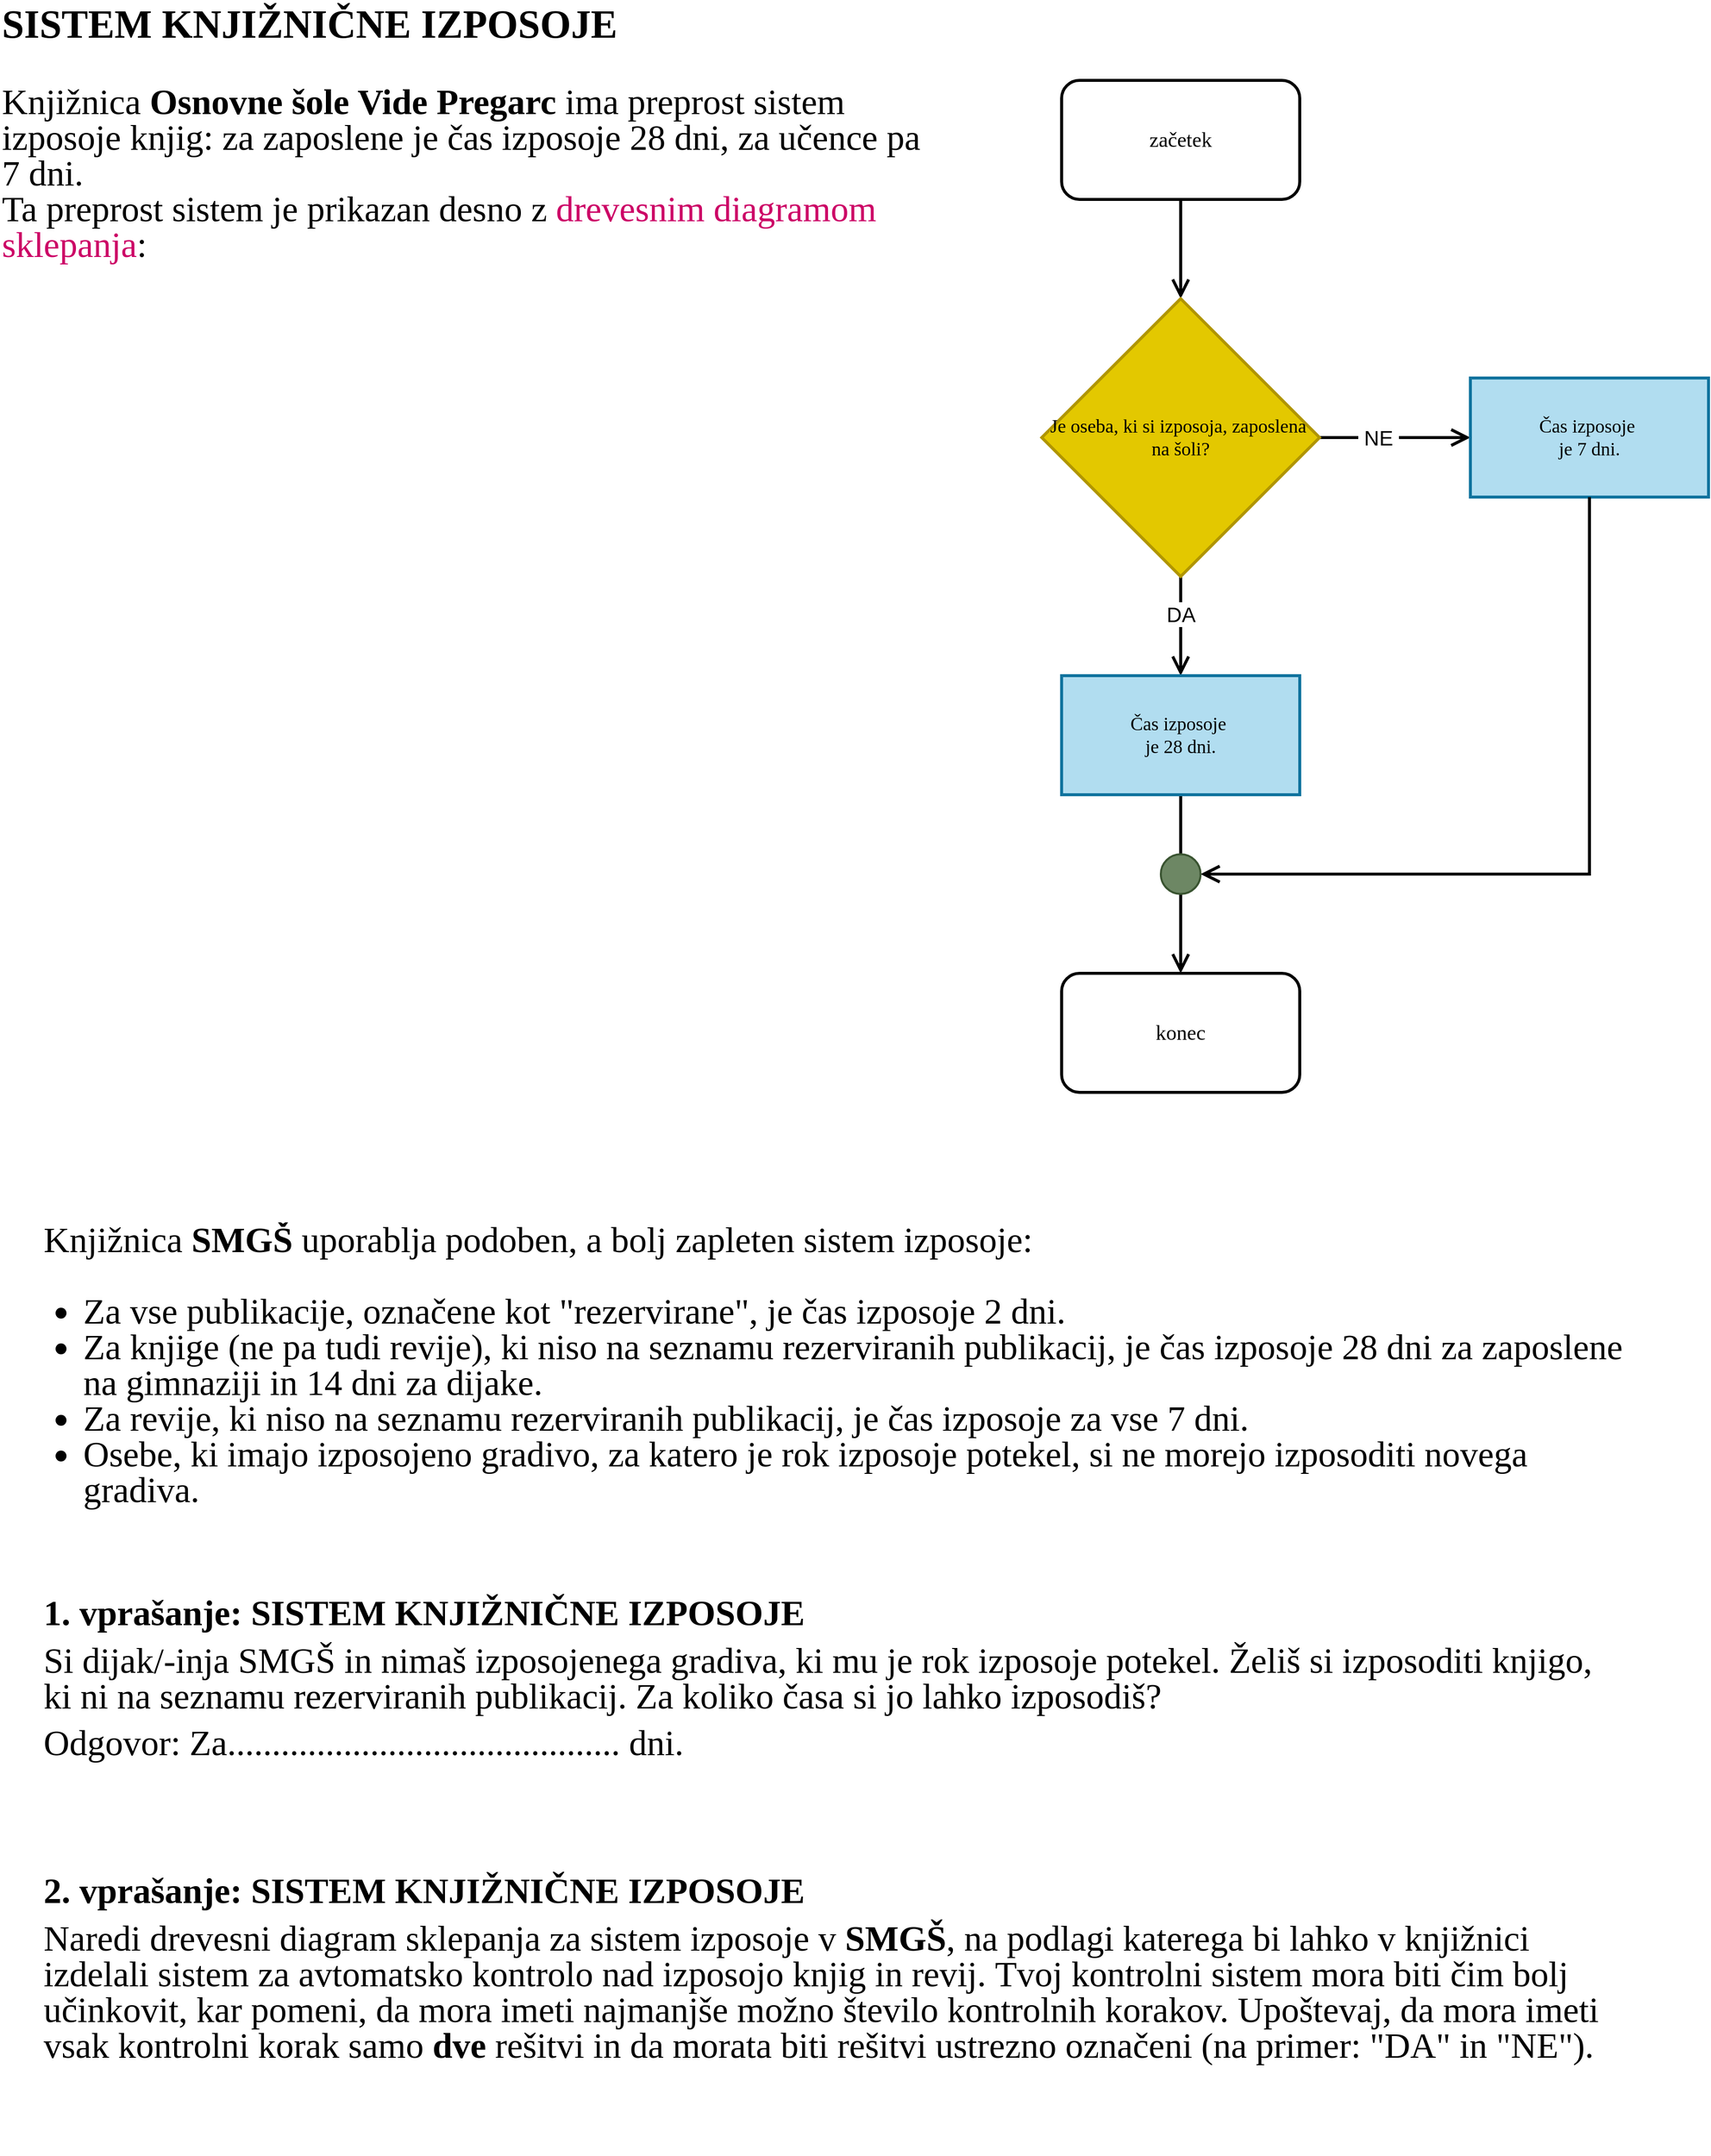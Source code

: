 <mxfile version="28.1.1">
  <diagram name="Page-1" id="3vfyKCS-lD6p9P20eH_8">
    <mxGraphModel dx="1928" dy="1473" grid="1" gridSize="10" guides="1" tooltips="1" connect="1" arrows="1" fold="1" page="1" pageScale="1" pageWidth="1920" pageHeight="1200" math="0" shadow="0">
      <root>
        <mxCell id="0" />
        <mxCell id="1" parent="0" />
        <mxCell id="4JSb5kasIs6f26XYG4gC-15" value="" style="group;fontSize=17;fontFamily=Space Mono;fontSource=https%3A%2F%2Ffonts.googleapis.com%2Fcss%3Ffamily%3DSpace%2BMono;" parent="1" vertex="1" connectable="0">
          <mxGeometry x="1140" y="142" width="672" height="1020" as="geometry" />
        </mxCell>
        <mxCell id="4JSb5kasIs6f26XYG4gC-2" style="edgeStyle=orthogonalEdgeStyle;rounded=0;orthogonalLoop=1;jettySize=auto;html=1;entryX=0.5;entryY=0;entryDx=0;entryDy=0;strokeWidth=3;endArrow=open;endFill=0;endSize=13;" parent="4JSb5kasIs6f26XYG4gC-15" source="0DG_mYwxClTH-fYbRJ0F-1" target="4JSb5kasIs6f26XYG4gC-1" edge="1">
          <mxGeometry relative="1" as="geometry" />
        </mxCell>
        <mxCell id="0DG_mYwxClTH-fYbRJ0F-1" value="&lt;font face=&quot;Space Mono&quot;&gt;začetek&lt;/font&gt;" style="rounded=1;whiteSpace=wrap;html=1;strokeWidth=3;fontSize=21;" parent="4JSb5kasIs6f26XYG4gC-15" vertex="1">
          <mxGeometry x="20" width="240" height="120" as="geometry" />
        </mxCell>
        <mxCell id="4JSb5kasIs6f26XYG4gC-4" style="edgeStyle=orthogonalEdgeStyle;rounded=0;orthogonalLoop=1;jettySize=auto;html=1;entryX=0.5;entryY=0;entryDx=0;entryDy=0;strokeWidth=3;endArrow=open;endFill=0;endSize=13;strokeColor=default;align=center;verticalAlign=middle;fontFamily=Helvetica;fontSize=11;fontColor=default;labelBackgroundColor=default;" parent="4JSb5kasIs6f26XYG4gC-15" source="4JSb5kasIs6f26XYG4gC-1" target="4JSb5kasIs6f26XYG4gC-3" edge="1">
          <mxGeometry relative="1" as="geometry" />
        </mxCell>
        <mxCell id="4JSb5kasIs6f26XYG4gC-13" value="DA" style="edgeLabel;html=1;align=center;verticalAlign=middle;resizable=0;points=[];fontFamily=Helvetica;fontSize=21;rounded=0;strokeColor=default;strokeWidth=3;fontColor=default;labelBackgroundColor=default;" parent="4JSb5kasIs6f26XYG4gC-4" vertex="1" connectable="0">
          <mxGeometry x="-0.288" y="1" relative="1" as="geometry">
            <mxPoint x="-1" y="2" as="offset" />
          </mxGeometry>
        </mxCell>
        <mxCell id="4JSb5kasIs6f26XYG4gC-6" style="edgeStyle=orthogonalEdgeStyle;rounded=0;orthogonalLoop=1;jettySize=auto;html=1;entryX=0;entryY=0.5;entryDx=0;entryDy=0;strokeWidth=3;endArrow=open;endFill=0;endSize=13;strokeColor=default;align=center;verticalAlign=middle;fontFamily=Helvetica;fontSize=11;fontColor=default;labelBackgroundColor=default;" parent="4JSb5kasIs6f26XYG4gC-15" source="4JSb5kasIs6f26XYG4gC-1" target="4JSb5kasIs6f26XYG4gC-5" edge="1">
          <mxGeometry relative="1" as="geometry" />
        </mxCell>
        <mxCell id="4JSb5kasIs6f26XYG4gC-14" value="&amp;nbsp;NE&amp;nbsp;" style="edgeLabel;html=1;align=center;verticalAlign=middle;resizable=0;points=[];fontFamily=Helvetica;fontSize=21;rounded=0;strokeColor=default;strokeWidth=3;fontColor=default;labelBackgroundColor=default;fillColor=none;gradientColor=none;" parent="4JSb5kasIs6f26XYG4gC-6" vertex="1" connectable="0">
          <mxGeometry x="-0.228" relative="1" as="geometry">
            <mxPoint as="offset" />
          </mxGeometry>
        </mxCell>
        <mxCell id="4JSb5kasIs6f26XYG4gC-1" value="Je oseba, ki si izposoja, zaposlena&amp;nbsp;&lt;div&gt;na šoli?&lt;/div&gt;" style="rhombus;whiteSpace=wrap;html=1;strokeWidth=3;fontFamily=Space Mono;fontSource=https%3A%2F%2Ffonts.googleapis.com%2Fcss%3Ffamily%3DSpace%2BMono;fontSize=19;fillColor=#e3c800;fontColor=#000000;strokeColor=#B09500;" parent="4JSb5kasIs6f26XYG4gC-15" vertex="1">
          <mxGeometry y="220" width="280" height="280" as="geometry" />
        </mxCell>
        <mxCell id="4JSb5kasIs6f26XYG4gC-8" style="edgeStyle=orthogonalEdgeStyle;rounded=0;orthogonalLoop=1;jettySize=auto;html=1;entryX=0.5;entryY=0;entryDx=0;entryDy=0;strokeColor=default;strokeWidth=3;align=center;verticalAlign=middle;fontFamily=Helvetica;fontSize=11;fontColor=default;labelBackgroundColor=default;endArrow=open;endFill=0;endSize=13;exitX=0.5;exitY=1;exitDx=0;exitDy=0;" parent="4JSb5kasIs6f26XYG4gC-15" source="4JSb5kasIs6f26XYG4gC-3" target="4JSb5kasIs6f26XYG4gC-7" edge="1">
          <mxGeometry relative="1" as="geometry" />
        </mxCell>
        <mxCell id="4JSb5kasIs6f26XYG4gC-3" value="Čas izposoje&amp;nbsp;&lt;div&gt;je 28 dni.&lt;/div&gt;" style="rounded=0;whiteSpace=wrap;html=1;strokeWidth=3;fontFamily=Space Mono;fontSource=https%3A%2F%2Ffonts.googleapis.com%2Fcss%3Ffamily%3DSpace%2BMono;fontSize=19;fillColor=#b1ddf0;strokeColor=#10739e;" parent="4JSb5kasIs6f26XYG4gC-15" vertex="1">
          <mxGeometry x="20" y="600" width="240" height="120" as="geometry" />
        </mxCell>
        <mxCell id="4JSb5kasIs6f26XYG4gC-5" value="Čas izposoje&amp;nbsp;&lt;div&gt;je 7 dni.&lt;/div&gt;" style="rounded=0;whiteSpace=wrap;html=1;strokeWidth=3;fontFamily=Space Mono;fontSource=https%3A%2F%2Ffonts.googleapis.com%2Fcss%3Ffamily%3DSpace%2BMono;fontSize=19;fillColor=#b1ddf0;strokeColor=#10739e;" parent="4JSb5kasIs6f26XYG4gC-15" vertex="1">
          <mxGeometry x="432" y="300" width="240" height="120" as="geometry" />
        </mxCell>
        <mxCell id="4JSb5kasIs6f26XYG4gC-7" value="&lt;font face=&quot;Space Mono&quot;&gt;konec&lt;/font&gt;" style="rounded=1;whiteSpace=wrap;html=1;strokeWidth=3;fontSize=21;" parent="4JSb5kasIs6f26XYG4gC-15" vertex="1">
          <mxGeometry x="20" y="900" width="240" height="120" as="geometry" />
        </mxCell>
        <mxCell id="4JSb5kasIs6f26XYG4gC-10" value="" style="endArrow=open;html=1;rounded=0;exitX=0.5;exitY=1;exitDx=0;exitDy=0;strokeColor=default;strokeWidth=3;align=center;verticalAlign=middle;fontFamily=Helvetica;fontSize=11;fontColor=default;labelBackgroundColor=default;endFill=0;endSize=13;entryX=1;entryY=0.5;entryDx=0;entryDy=0;flowAnimation=0;jumpStyle=none;" parent="4JSb5kasIs6f26XYG4gC-15" source="4JSb5kasIs6f26XYG4gC-5" target="4JSb5kasIs6f26XYG4gC-11" edge="1">
          <mxGeometry width="50" height="50" relative="1" as="geometry">
            <mxPoint x="252" y="740" as="sourcePoint" />
            <mxPoint x="172" y="780" as="targetPoint" />
            <Array as="points">
              <mxPoint x="552" y="800" />
            </Array>
          </mxGeometry>
        </mxCell>
        <mxCell id="4JSb5kasIs6f26XYG4gC-11" value="" style="ellipse;whiteSpace=wrap;html=1;aspect=fixed;strokeWidth=2;fillColor=#6d8764;fontColor=#ffffff;strokeColor=#3A5431;" parent="4JSb5kasIs6f26XYG4gC-15" vertex="1">
          <mxGeometry x="120" y="780" width="40" height="40" as="geometry" />
        </mxCell>
        <mxCell id="4JSb5kasIs6f26XYG4gC-16" value="SISTEM KNJIŽNIČNE IZPOSOJE" style="text;html=1;align=left;verticalAlign=middle;whiteSpace=wrap;rounded=0;fontFamily=Rubik;fontSource=https%3A%2F%2Ffonts.googleapis.com%2Fcss%3Ffamily%3DRubik;fontSize=40;fontStyle=1" parent="1" vertex="1">
          <mxGeometry x="90" y="70" width="860" height="30" as="geometry" />
        </mxCell>
        <mxCell id="4JSb5kasIs6f26XYG4gC-17" value="&lt;h1 style=&quot;margin-top: 0px; line-height: 100%;&quot;&gt;&lt;p style=&quot;margin: 0px; font-style: normal; font-variant-caps: normal; font-weight: normal; font-width: normal; font-size-adjust: none; font-kerning: auto; font-variant-alternates: normal; font-variant-ligatures: normal; font-variant-numeric: normal; font-variant-east-asian: normal; font-variant-position: normal; font-feature-settings: normal; font-optical-sizing: auto; font-variation-settings: normal;&quot;&gt;&lt;font style=&quot;line-height: 100%;&quot; face=&quot;Rubik&quot;&gt;Knjižnica &lt;b&gt;Osnovne šole Vide Pregarc&amp;nbsp;&lt;/b&gt;ima preprost sistem izposoje knjig: za zaposlene je čas izposoje 28 dni, za učence pa 7 dni.&amp;nbsp;&lt;/font&gt;&lt;/p&gt;&lt;p style=&quot;margin: 0px; font-style: normal; font-variant-caps: normal; font-weight: normal; font-width: normal; font-size-adjust: none; font-kerning: auto; font-variant-alternates: normal; font-variant-ligatures: normal; font-variant-numeric: normal; font-variant-east-asian: normal; font-variant-position: normal; font-feature-settings: normal; font-optical-sizing: auto; font-variation-settings: normal;&quot;&gt;&lt;font style=&quot;line-height: 100%;&quot; face=&quot;Rubik&quot;&gt;Ta preprost sistem je prikazan desno z &lt;span style=&quot;color: rgb(204, 0, 102);&quot;&gt;drevesnim diagramom sklepanja&lt;/span&gt;:&amp;nbsp;&lt;/font&gt;&lt;/p&gt;&lt;/h1&gt;" style="text;html=1;whiteSpace=wrap;overflow=hidden;rounded=0;flipV=1;fontSize=18;" parent="1" vertex="1">
          <mxGeometry x="90" y="139" width="930" height="220" as="geometry" />
        </mxCell>
        <mxCell id="5IMB9TRbHSOfjiEPJzhD-1" value="&lt;h1 style=&quot;margin-top: 0px; line-height: 100%;&quot;&gt;&lt;p style=&quot;margin: 0px 0px 11px; font-style: normal; font-variant-caps: normal; font-width: normal; font-size-adjust: none; font-kerning: auto; font-variant-alternates: normal; font-variant-ligatures: normal; font-variant-numeric: normal; font-variant-east-asian: normal; font-variant-position: normal; font-feature-settings: normal; font-optical-sizing: auto; font-variation-settings: normal;&quot;&gt;&lt;font style=&quot;font-weight: normal; line-height: 100%;&quot;&gt;Knjižnica &lt;/font&gt;&lt;font style=&quot;line-height: 100%;&quot;&gt;SMGŠ&lt;/font&gt;&lt;font style=&quot;font-weight: normal; line-height: 100%;&quot;&gt;&amp;nbsp;uporablja podoben, a bolj zapleten sistem izposoje:&amp;nbsp;&lt;/font&gt;&lt;/p&gt;&lt;p style=&quot;margin: 0px 0px 11px; font-style: normal; font-variant-caps: normal; font-width: normal; line-height: normal; font-size-adjust: none; font-kerning: auto; font-variant-alternates: normal; font-variant-ligatures: normal; font-variant-numeric: normal; font-variant-east-asian: normal; font-variant-position: normal; font-feature-settings: normal; font-optical-sizing: auto; font-variation-settings: normal;&quot;&gt;&lt;/p&gt;&lt;ul&gt;&lt;li&gt;&lt;span style=&quot;font-weight: normal;&quot;&gt;&lt;span style=&quot;text-indent: -18px;&quot;&gt;Za vse publikacije, označene kot &quot;rezervirane&quot;, je čas izposoje 2 dni.&amp;nbsp;&lt;/span&gt;&lt;/span&gt;&lt;/li&gt;&lt;li&gt;&lt;span style=&quot;font-weight: normal; text-indent: -18px;&quot;&gt;Za knjige (ne pa tudi revije), ki &lt;/span&gt;&lt;span style=&quot;font-weight: normal; text-indent: -18px;&quot;&gt;niso &lt;/span&gt;&lt;span style=&quot;font-weight: normal; text-indent: -18px;&quot;&gt;na seznamu rezerviranih publikacij, je čas izposoje 28 dni za zaposlene na gimnaziji in 14 dni za dijake.&amp;nbsp;&lt;/span&gt;&lt;/li&gt;&lt;li&gt;&lt;span style=&quot;font-weight: normal; text-indent: -18px;&quot;&gt;Za revije, ki &lt;/span&gt;&lt;span style=&quot;font-weight: normal; text-indent: -18px;&quot;&gt;niso &lt;/span&gt;&lt;span style=&quot;font-weight: normal; text-indent: -18px;&quot;&gt;na seznamu rezerviranih publikacij, je čas izposoje za vse 7 dni.&amp;nbsp;&lt;/span&gt;&lt;/li&gt;&lt;li&gt;&lt;span style=&quot;text-indent: -18px; font-weight: normal;&quot;&gt;Osebe, ki imajo izposojeno gradivo, za katero je rok izposoje potekel, si ne morejo izposoditi novega gradiva.&amp;nbsp;&lt;/span&gt;&lt;/li&gt;&lt;/ul&gt;&lt;p&gt;&lt;/p&gt;&lt;div&gt;&lt;br&gt;&lt;/div&gt;&lt;/h1&gt;" style="text;html=1;whiteSpace=wrap;overflow=hidden;rounded=0;fontFamily=Rubik;fontSize=18;fontColor=default;fontSource=https%3A%2F%2Ffonts.googleapis.com%2Fcss%3Ffamily%3DRubik;spacing=2;flipV=1;verticalAlign=middle;" vertex="1" parent="1">
          <mxGeometry x="132" y="1290" width="1618" height="340" as="geometry" />
        </mxCell>
        <mxCell id="5IMB9TRbHSOfjiEPJzhD-2" value="&lt;h1 style=&quot;margin-top: 0px; line-height: 100%;&quot;&gt;&lt;p style=&quot;margin: 12px 0px; text-align: justify; font-style: normal; font-variant-caps: normal; font-width: normal; font-size-adjust: none; font-kerning: auto; font-variant-alternates: normal; font-variant-ligatures: normal; font-variant-numeric: normal; font-variant-east-asian: normal; font-variant-position: normal; font-feature-settings: normal; font-optical-sizing: auto; font-variation-settings: normal;&quot;&gt;&lt;font style=&quot;line-height: 100%;&quot; data-font-src=&quot;https://fonts.googleapis.com/css?family=Rubik&quot; face=&quot;Rubik&quot;&gt;1. vprašanje: SISTEM KNJIŽNIČNE IZPOSOJE &lt;span style=&quot;font-style: normal; font-variant-caps: normal; font-width: normal; font-size-adjust: none; font-kerning: auto; font-variant-alternates: normal; font-variant-ligatures: normal; font-variant-numeric: normal; font-variant-east-asian: normal; font-variant-position: normal; font-feature-settings: normal; font-optical-sizing: auto; font-variation-settings: normal; color: rgb(127, 127, 127);&quot;&gt;&lt;i&gt;&amp;nbsp;&lt;/i&gt;&lt;span style=&quot;font-weight: normal;&quot;&gt;&lt;i&gt;&lt;/i&gt;&lt;/span&gt;&lt;/span&gt;&lt;/font&gt;&lt;/p&gt;&lt;p style=&quot;margin: 0px 0px 11px; font-style: normal; font-variant-caps: normal; font-width: normal; font-size-adjust: none; font-kerning: auto; font-variant-alternates: normal; font-variant-ligatures: normal; font-variant-numeric: normal; font-variant-east-asian: normal; font-variant-position: normal; font-feature-settings: normal; font-optical-sizing: auto; font-variation-settings: normal;&quot;&gt;&lt;font style=&quot;font-weight: normal; line-height: 100%;&quot; data-font-src=&quot;https://fonts.googleapis.com/css?family=Rubik&quot; face=&quot;Rubik&quot;&gt;Si dijak/-inja SMGŠ in nimaš izposojenega gradiva, ki mu je rok izposoje potekel. Želiš si izposoditi knjigo, ki ni na seznamu rezerviranih publikacij. Za koliko časa si jo lahko izposodiš?&amp;nbsp;&lt;/font&gt;&lt;/p&gt;&lt;p style=&quot;margin: 0px 0px 14px; font-style: normal; font-variant-caps: normal; font-width: normal; font-size-adjust: none; font-kerning: auto; font-variant-alternates: normal; font-variant-ligatures: normal; font-variant-numeric: normal; font-variant-east-asian: normal; font-variant-position: normal; font-feature-settings: normal; font-optical-sizing: auto; font-variation-settings: normal;&quot;&gt;&lt;font style=&quot;font-weight: normal; line-height: 100%;&quot; data-font-src=&quot;https://fonts.googleapis.com/css?family=Rubik&quot; face=&quot;Rubik&quot;&gt;Odgovor: Za............................................ dni.&amp;nbsp;&lt;/font&gt;&lt;/p&gt;&lt;/h1&gt;" style="text;html=1;whiteSpace=wrap;overflow=hidden;rounded=0;fontFamily=Helvetica;fontSize=18;fontColor=default;flipV=1;" vertex="1" parent="1">
          <mxGeometry x="132" y="1650" width="1580" height="200" as="geometry" />
        </mxCell>
        <mxCell id="5IMB9TRbHSOfjiEPJzhD-3" value="&lt;h1 style=&quot;margin-top: 0px; line-height: 100%;&quot;&gt;&lt;p style=&quot;margin: 12px 0px; text-align: justify; font-style: normal; font-variant-caps: normal; font-weight: normal; font-width: normal; font-size-adjust: none; font-kerning: auto; font-variant-alternates: normal; font-variant-ligatures: normal; font-variant-numeric: normal; font-variant-east-asian: normal; font-variant-position: normal; font-feature-settings: normal; font-optical-sizing: auto; font-variation-settings: normal;&quot;&gt;&lt;b&gt;2. vprašanje: SISTEM KNJIŽNIČNE IZPOSOJE&lt;/b&gt;&lt;/p&gt;&lt;p style=&quot;margin: 0px 0px 11px; font-style: normal; font-variant-caps: normal; font-weight: normal; font-width: normal; font-size-adjust: none; font-kerning: auto; font-variant-alternates: normal; font-variant-ligatures: normal; font-variant-numeric: normal; font-variant-east-asian: normal; font-variant-position: normal; font-feature-settings: normal; font-optical-sizing: auto; font-variation-settings: normal;&quot;&gt;Naredi drevesni diagram sklepanja za sistem izposoje v &lt;b&gt;SMGŠ&lt;/b&gt;, na podlagi katerega bi lahko v knjižnici izdelali sistem za avtomatsko kontrolo nad izposojo knjig in revij.&amp;nbsp;&lt;font&gt;Tvoj kontrolni sistem mora biti čim bolj učinkovit, kar pomeni, da mora imeti najmanjše možno število kontrolnih korakov. Upoštevaj, da mora imeti vsak kontrolni korak samo &lt;b&gt;dve &lt;/b&gt;rešitvi in da morata biti rešitvi ustrezno označeni (na primer: &quot;DA&quot; in &quot;NE&quot;).&amp;nbsp;&lt;/font&gt;&lt;/p&gt;&lt;/h1&gt;" style="text;html=1;whiteSpace=wrap;overflow=hidden;rounded=0;fontFamily=Rubik;fontSize=18;fontColor=default;fontSource=https%3A%2F%2Ffonts.googleapis.com%2Fcss%3Ffamily%3DRubik;flipV=1;" vertex="1" parent="1">
          <mxGeometry x="132" y="1930" width="1608" height="300" as="geometry" />
        </mxCell>
      </root>
    </mxGraphModel>
  </diagram>
</mxfile>
